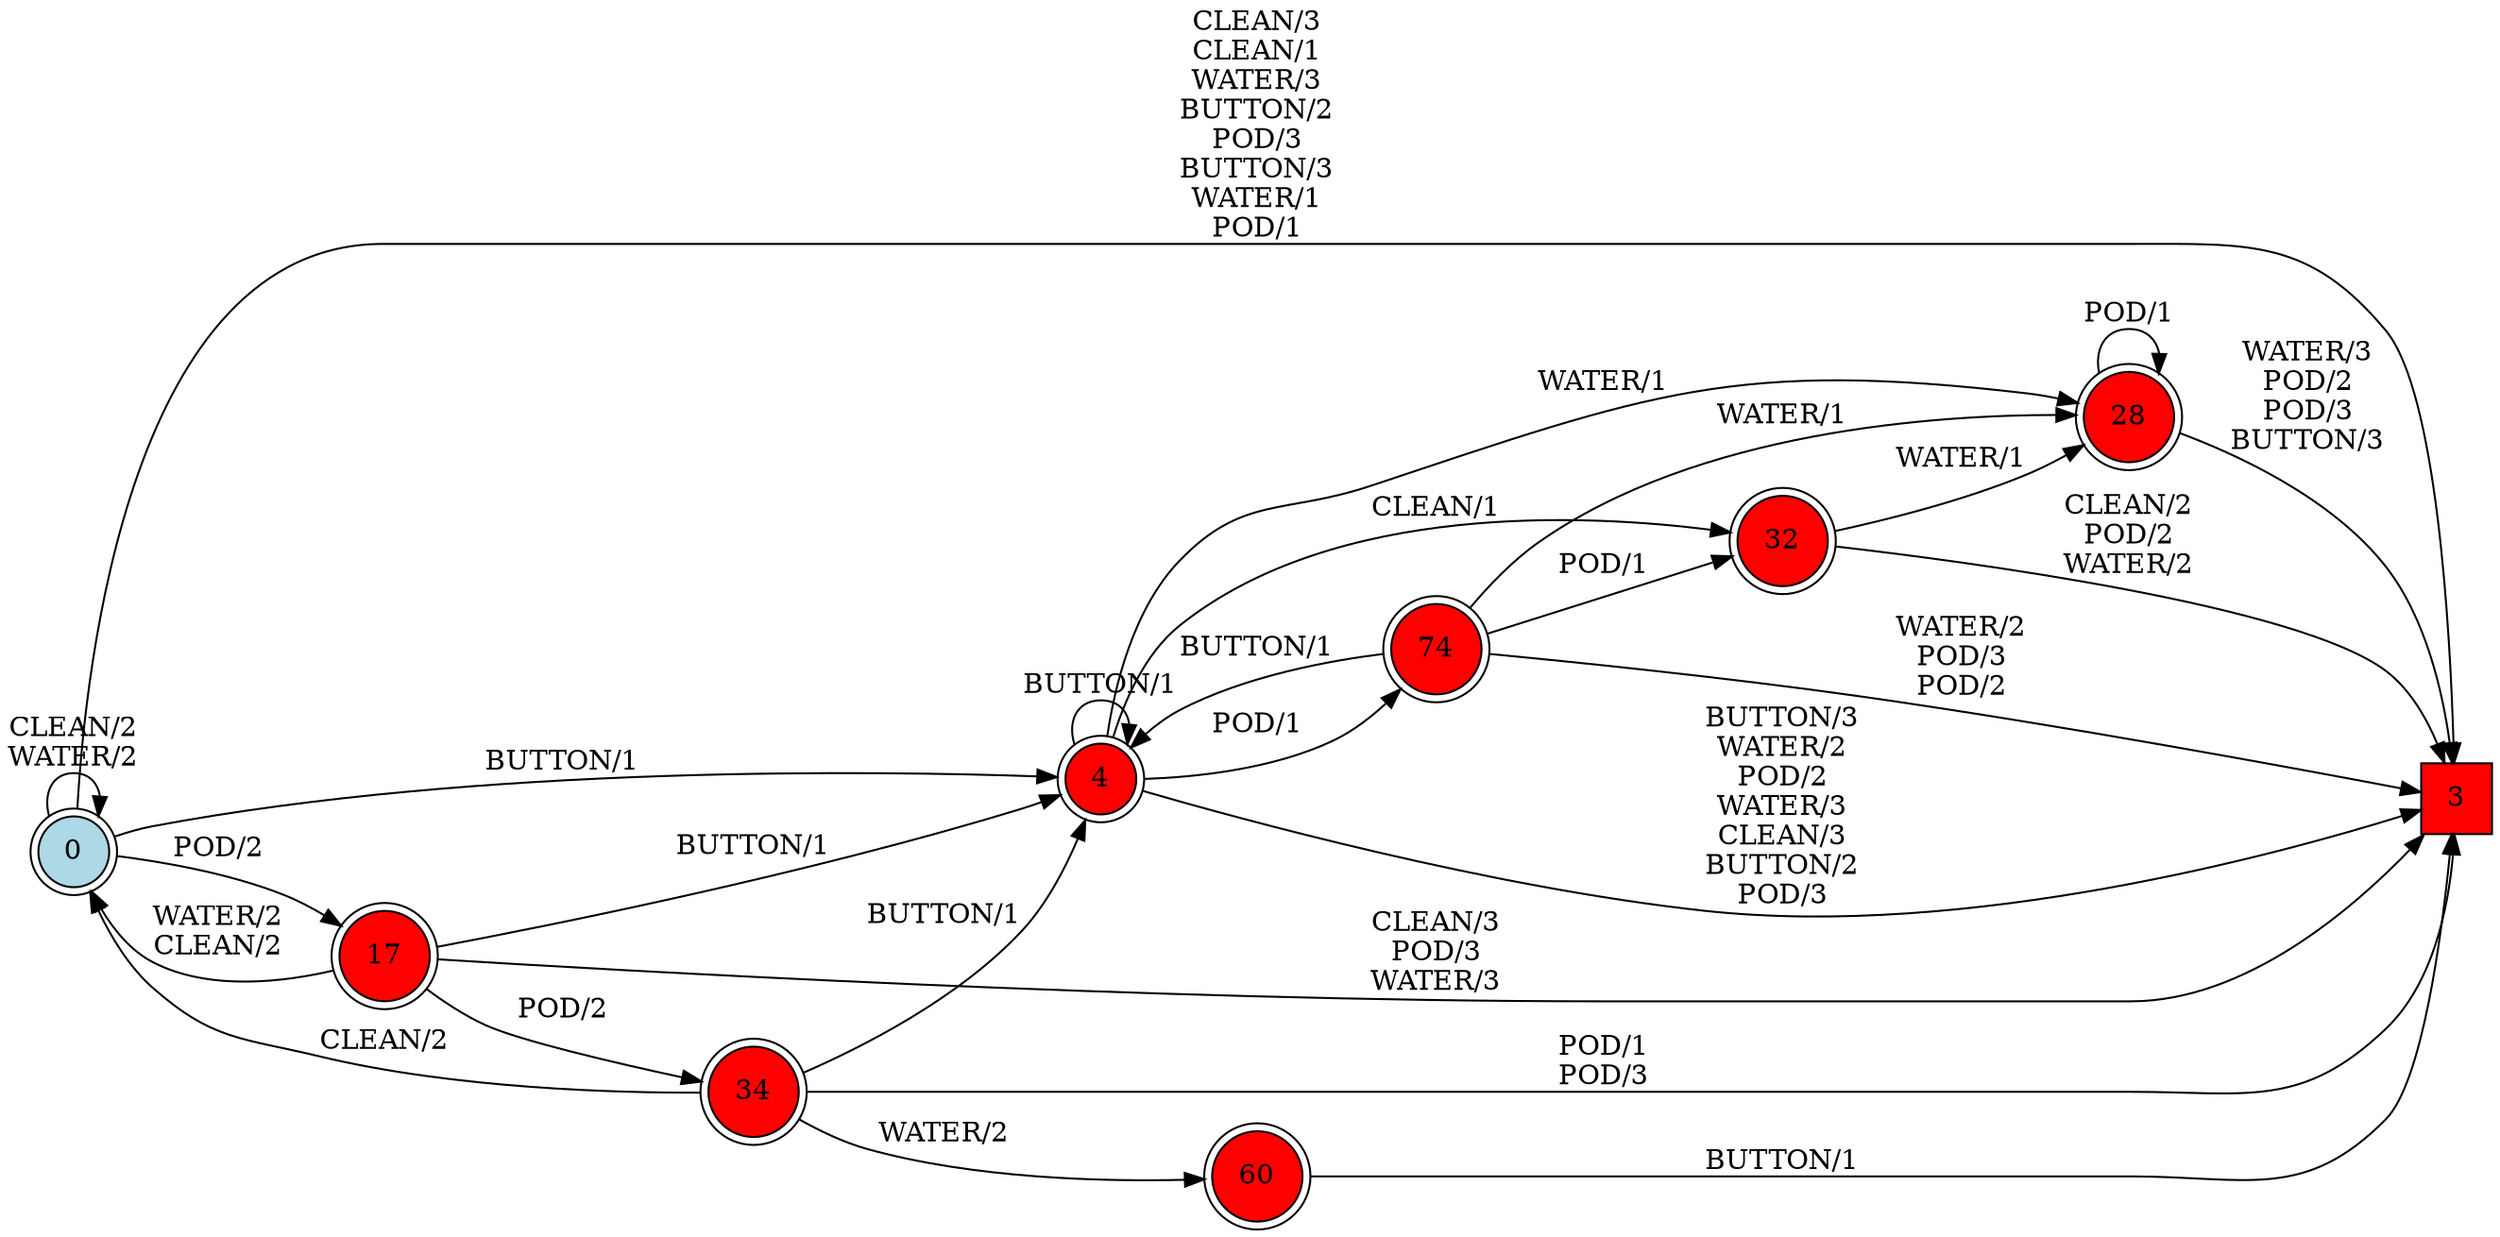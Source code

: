 digraph G {
  rankdir=LR;
  node [shape=circle, style=filled, fillcolor=white];
  "0" [isInitial=True, fillcolor=lightblue, shape=doublecircle];
  "3" [fillcolor=red, shape=square];
  "4" [fillcolor=red, shape=doublecircle];
  "17" [fillcolor=red, shape=doublecircle];
  "28" [fillcolor=red, shape=doublecircle];
  "32" [fillcolor=red, shape=doublecircle];
  "34" [fillcolor=red, shape=doublecircle];
  "60" [fillcolor=red, shape=doublecircle];
  "74" [fillcolor=red, shape=doublecircle];
  "0" -> "4" [label="BUTTON/1"];
  "0" -> "17" [label="POD/2"];
  "0" -> "3" [label="CLEAN/3\nCLEAN/1\nWATER/3\nBUTTON/2\nPOD/3\nBUTTON/3\nWATER/1\nPOD/1"];
  "0" -> "0" [label="CLEAN/2\nWATER/2"];
  "4" -> "28" [label="WATER/1"];
  "4" -> "32" [label="CLEAN/1"];
  "4" -> "74" [label="POD/1"];
  "4" -> "3" [label="BUTTON/3\nWATER/2\nPOD/2\nWATER/3\nCLEAN/3\nBUTTON/2\nPOD/3"];
  "4" -> "4" [label="BUTTON/1"];
  "17" -> "34" [label="POD/2"];
  "17" -> "3" [label="CLEAN/3\nPOD/3\nWATER/3"];
  "17" -> "0" [label="WATER/2\nCLEAN/2"];
  "17" -> "4" [label="BUTTON/1"];
  "28" -> "3" [label="WATER/3\nPOD/2\nPOD/3\nBUTTON/3"];
  "28" -> "28" [label="POD/1"];
  "32" -> "3" [label="CLEAN/2\nPOD/2\nWATER/2"];
  "32" -> "28" [label="WATER/1"];
  "34" -> "60" [label="WATER/2"];
  "34" -> "3" [label="POD/1\nPOD/3"];
  "34" -> "4" [label="BUTTON/1"];
  "34" -> "0" [label="CLEAN/2"];
  "60" -> "3" [label="BUTTON/1"];
  "74" -> "3" [label="WATER/2\nPOD/3\nPOD/2"];
  "74" -> "32" [label="POD/1"];
  "74" -> "4" [label="BUTTON/1"];
  "74" -> "28" [label="WATER/1"];
}